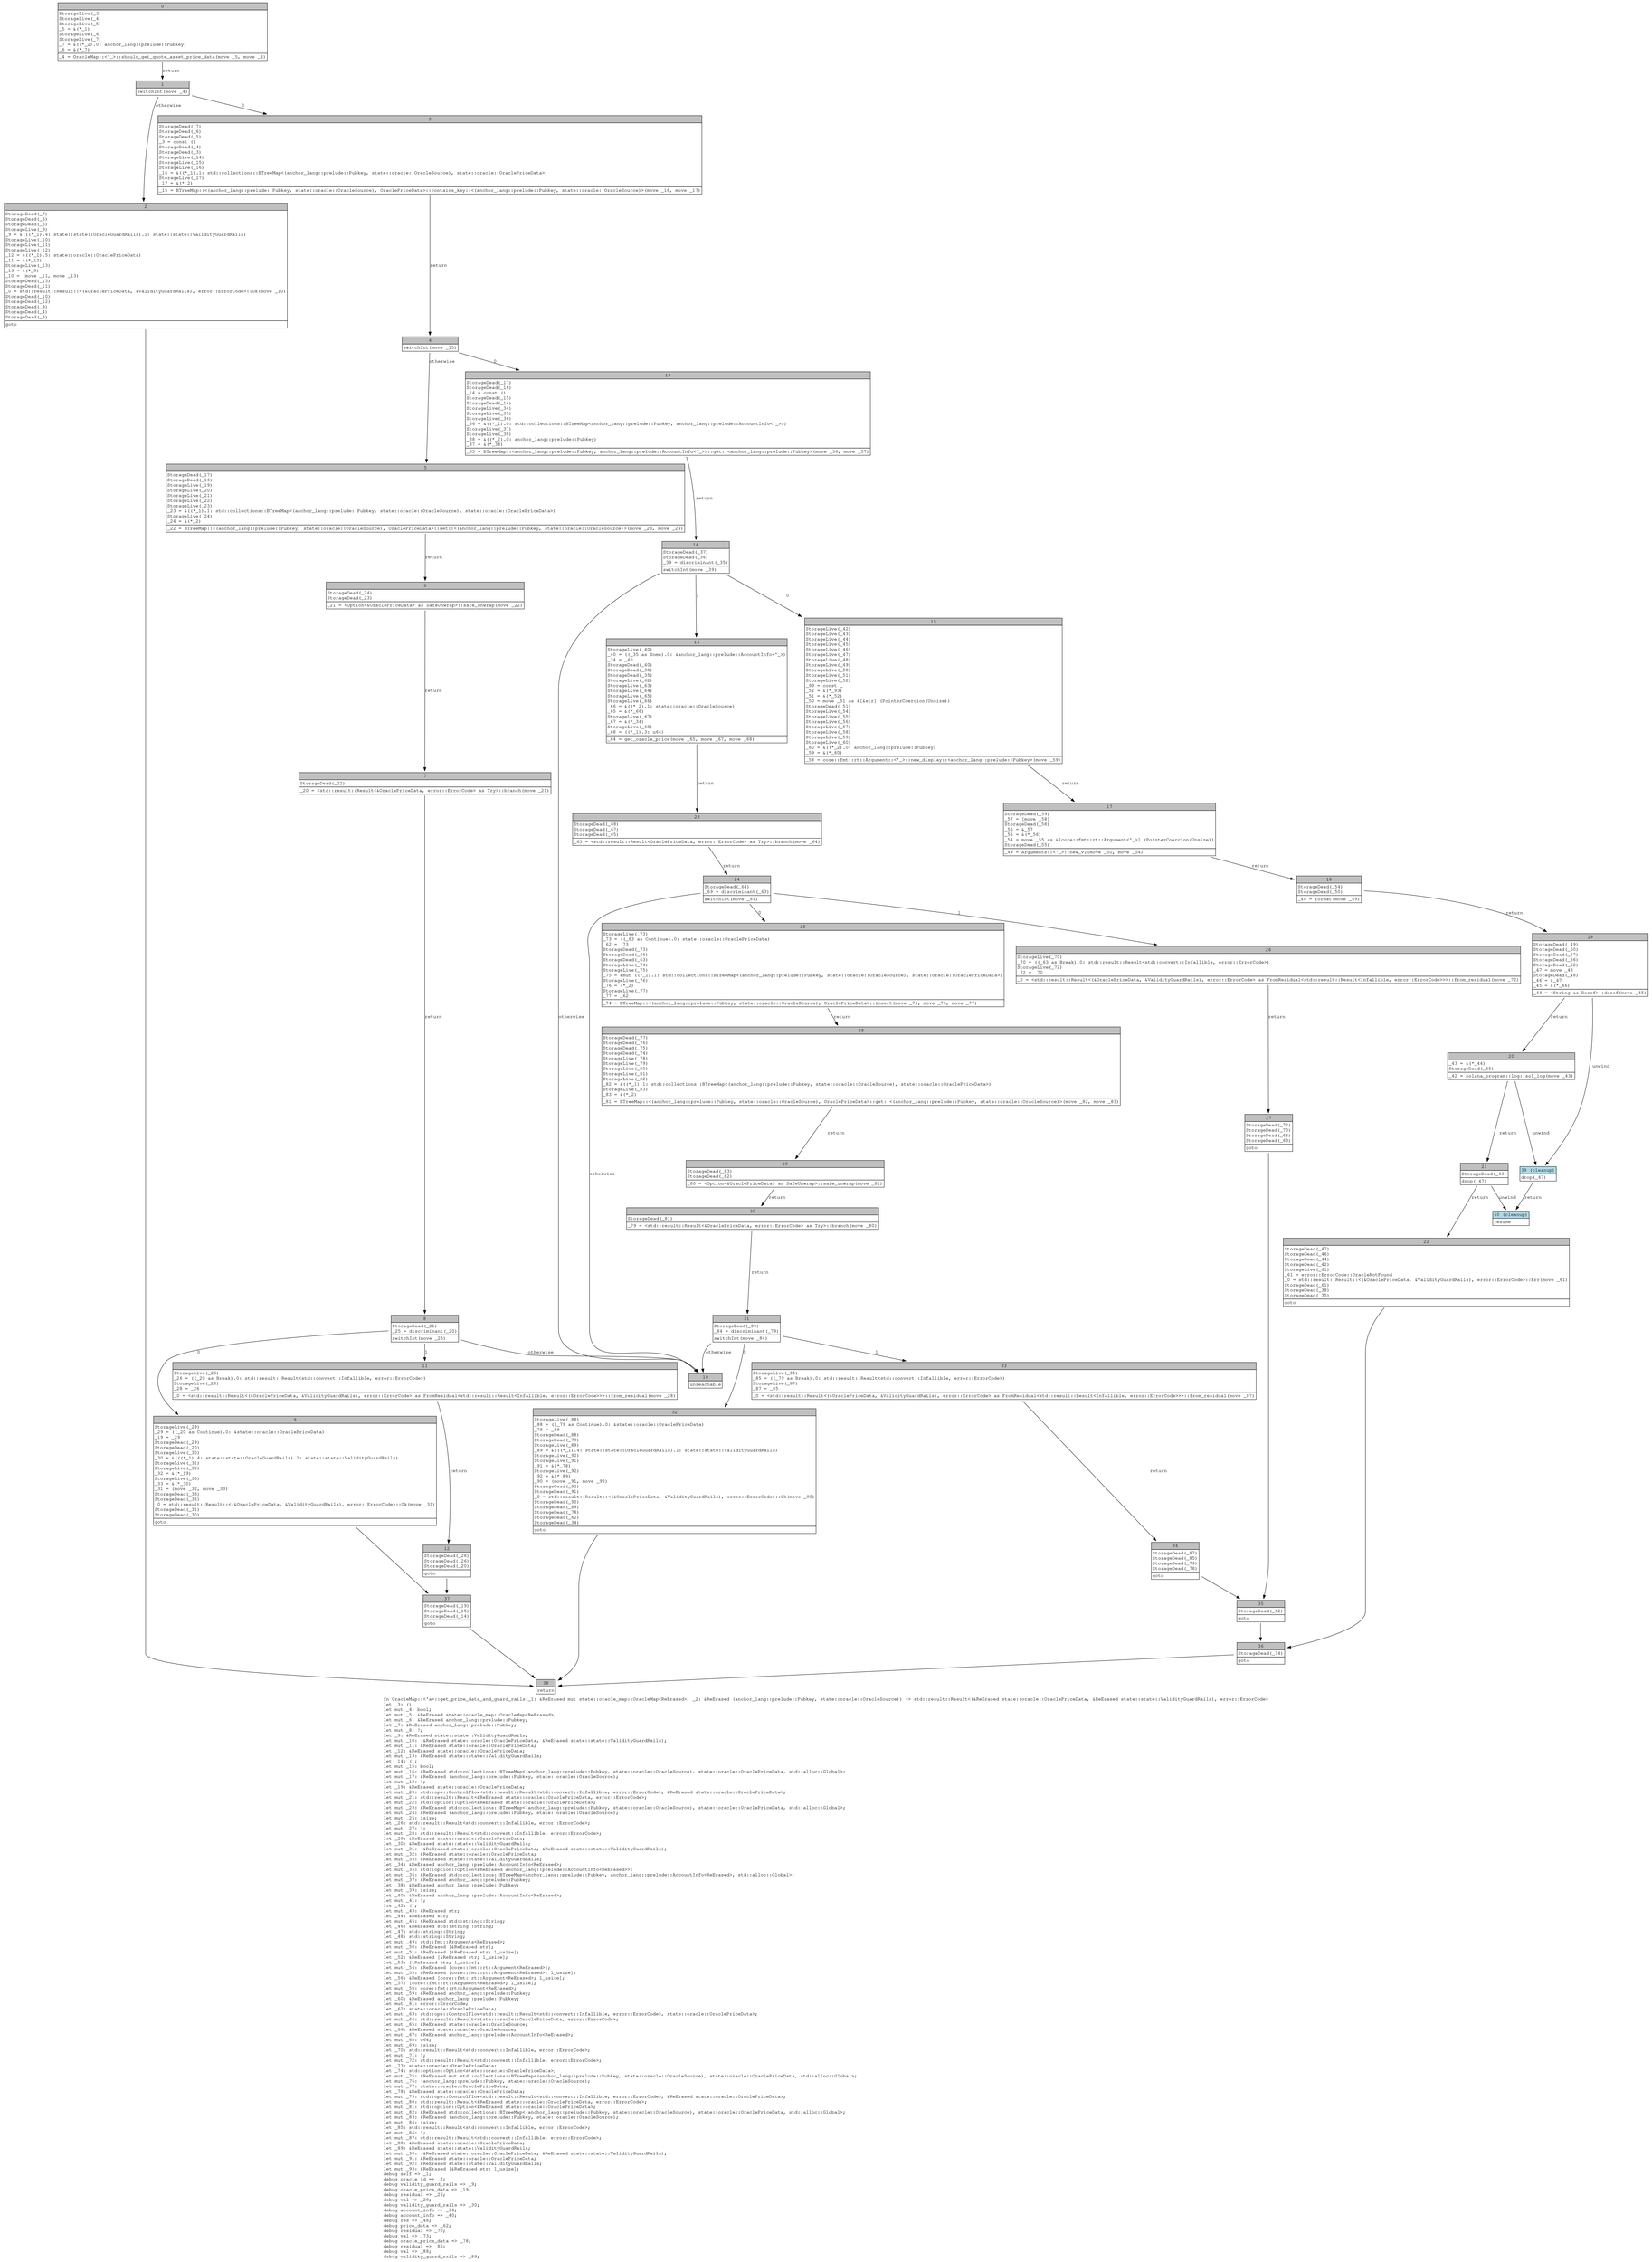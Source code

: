 digraph Mir_0_3600 {
    graph [fontname="Courier, monospace"];
    node [fontname="Courier, monospace"];
    edge [fontname="Courier, monospace"];
    label=<fn OracleMap::&lt;'a&gt;::get_price_data_and_guard_rails(_1: &amp;ReErased mut state::oracle_map::OracleMap&lt;ReErased&gt;, _2: &amp;ReErased (anchor_lang::prelude::Pubkey, state::oracle::OracleSource)) -&gt; std::result::Result&lt;(&amp;ReErased state::oracle::OraclePriceData, &amp;ReErased state::state::ValidityGuardRails), error::ErrorCode&gt;<br align="left"/>let _3: ();<br align="left"/>let mut _4: bool;<br align="left"/>let mut _5: &amp;ReErased state::oracle_map::OracleMap&lt;ReErased&gt;;<br align="left"/>let mut _6: &amp;ReErased anchor_lang::prelude::Pubkey;<br align="left"/>let _7: &amp;ReErased anchor_lang::prelude::Pubkey;<br align="left"/>let mut _8: !;<br align="left"/>let _9: &amp;ReErased state::state::ValidityGuardRails;<br align="left"/>let mut _10: (&amp;ReErased state::oracle::OraclePriceData, &amp;ReErased state::state::ValidityGuardRails);<br align="left"/>let mut _11: &amp;ReErased state::oracle::OraclePriceData;<br align="left"/>let _12: &amp;ReErased state::oracle::OraclePriceData;<br align="left"/>let mut _13: &amp;ReErased state::state::ValidityGuardRails;<br align="left"/>let _14: ();<br align="left"/>let mut _15: bool;<br align="left"/>let mut _16: &amp;ReErased std::collections::BTreeMap&lt;(anchor_lang::prelude::Pubkey, state::oracle::OracleSource), state::oracle::OraclePriceData, std::alloc::Global&gt;;<br align="left"/>let mut _17: &amp;ReErased (anchor_lang::prelude::Pubkey, state::oracle::OracleSource);<br align="left"/>let mut _18: !;<br align="left"/>let _19: &amp;ReErased state::oracle::OraclePriceData;<br align="left"/>let mut _20: std::ops::ControlFlow&lt;std::result::Result&lt;std::convert::Infallible, error::ErrorCode&gt;, &amp;ReErased state::oracle::OraclePriceData&gt;;<br align="left"/>let mut _21: std::result::Result&lt;&amp;ReErased state::oracle::OraclePriceData, error::ErrorCode&gt;;<br align="left"/>let mut _22: std::option::Option&lt;&amp;ReErased state::oracle::OraclePriceData&gt;;<br align="left"/>let mut _23: &amp;ReErased std::collections::BTreeMap&lt;(anchor_lang::prelude::Pubkey, state::oracle::OracleSource), state::oracle::OraclePriceData, std::alloc::Global&gt;;<br align="left"/>let mut _24: &amp;ReErased (anchor_lang::prelude::Pubkey, state::oracle::OracleSource);<br align="left"/>let mut _25: isize;<br align="left"/>let _26: std::result::Result&lt;std::convert::Infallible, error::ErrorCode&gt;;<br align="left"/>let mut _27: !;<br align="left"/>let mut _28: std::result::Result&lt;std::convert::Infallible, error::ErrorCode&gt;;<br align="left"/>let _29: &amp;ReErased state::oracle::OraclePriceData;<br align="left"/>let _30: &amp;ReErased state::state::ValidityGuardRails;<br align="left"/>let mut _31: (&amp;ReErased state::oracle::OraclePriceData, &amp;ReErased state::state::ValidityGuardRails);<br align="left"/>let mut _32: &amp;ReErased state::oracle::OraclePriceData;<br align="left"/>let mut _33: &amp;ReErased state::state::ValidityGuardRails;<br align="left"/>let _34: &amp;ReErased anchor_lang::prelude::AccountInfo&lt;ReErased&gt;;<br align="left"/>let mut _35: std::option::Option&lt;&amp;ReErased anchor_lang::prelude::AccountInfo&lt;ReErased&gt;&gt;;<br align="left"/>let mut _36: &amp;ReErased std::collections::BTreeMap&lt;anchor_lang::prelude::Pubkey, anchor_lang::prelude::AccountInfo&lt;ReErased&gt;, std::alloc::Global&gt;;<br align="left"/>let mut _37: &amp;ReErased anchor_lang::prelude::Pubkey;<br align="left"/>let _38: &amp;ReErased anchor_lang::prelude::Pubkey;<br align="left"/>let mut _39: isize;<br align="left"/>let _40: &amp;ReErased anchor_lang::prelude::AccountInfo&lt;ReErased&gt;;<br align="left"/>let mut _41: !;<br align="left"/>let _42: ();<br align="left"/>let mut _43: &amp;ReErased str;<br align="left"/>let _44: &amp;ReErased str;<br align="left"/>let mut _45: &amp;ReErased std::string::String;<br align="left"/>let _46: &amp;ReErased std::string::String;<br align="left"/>let _47: std::string::String;<br align="left"/>let _48: std::string::String;<br align="left"/>let mut _49: std::fmt::Arguments&lt;ReErased&gt;;<br align="left"/>let mut _50: &amp;ReErased [&amp;ReErased str];<br align="left"/>let mut _51: &amp;ReErased [&amp;ReErased str; 1_usize];<br align="left"/>let _52: &amp;ReErased [&amp;ReErased str; 1_usize];<br align="left"/>let _53: [&amp;ReErased str; 1_usize];<br align="left"/>let mut _54: &amp;ReErased [core::fmt::rt::Argument&lt;ReErased&gt;];<br align="left"/>let mut _55: &amp;ReErased [core::fmt::rt::Argument&lt;ReErased&gt;; 1_usize];<br align="left"/>let _56: &amp;ReErased [core::fmt::rt::Argument&lt;ReErased&gt;; 1_usize];<br align="left"/>let _57: [core::fmt::rt::Argument&lt;ReErased&gt;; 1_usize];<br align="left"/>let mut _58: core::fmt::rt::Argument&lt;ReErased&gt;;<br align="left"/>let mut _59: &amp;ReErased anchor_lang::prelude::Pubkey;<br align="left"/>let _60: &amp;ReErased anchor_lang::prelude::Pubkey;<br align="left"/>let mut _61: error::ErrorCode;<br align="left"/>let _62: state::oracle::OraclePriceData;<br align="left"/>let mut _63: std::ops::ControlFlow&lt;std::result::Result&lt;std::convert::Infallible, error::ErrorCode&gt;, state::oracle::OraclePriceData&gt;;<br align="left"/>let mut _64: std::result::Result&lt;state::oracle::OraclePriceData, error::ErrorCode&gt;;<br align="left"/>let mut _65: &amp;ReErased state::oracle::OracleSource;<br align="left"/>let _66: &amp;ReErased state::oracle::OracleSource;<br align="left"/>let mut _67: &amp;ReErased anchor_lang::prelude::AccountInfo&lt;ReErased&gt;;<br align="left"/>let mut _68: u64;<br align="left"/>let mut _69: isize;<br align="left"/>let _70: std::result::Result&lt;std::convert::Infallible, error::ErrorCode&gt;;<br align="left"/>let mut _71: !;<br align="left"/>let mut _72: std::result::Result&lt;std::convert::Infallible, error::ErrorCode&gt;;<br align="left"/>let _73: state::oracle::OraclePriceData;<br align="left"/>let _74: std::option::Option&lt;state::oracle::OraclePriceData&gt;;<br align="left"/>let mut _75: &amp;ReErased mut std::collections::BTreeMap&lt;(anchor_lang::prelude::Pubkey, state::oracle::OracleSource), state::oracle::OraclePriceData, std::alloc::Global&gt;;<br align="left"/>let mut _76: (anchor_lang::prelude::Pubkey, state::oracle::OracleSource);<br align="left"/>let mut _77: state::oracle::OraclePriceData;<br align="left"/>let _78: &amp;ReErased state::oracle::OraclePriceData;<br align="left"/>let mut _79: std::ops::ControlFlow&lt;std::result::Result&lt;std::convert::Infallible, error::ErrorCode&gt;, &amp;ReErased state::oracle::OraclePriceData&gt;;<br align="left"/>let mut _80: std::result::Result&lt;&amp;ReErased state::oracle::OraclePriceData, error::ErrorCode&gt;;<br align="left"/>let mut _81: std::option::Option&lt;&amp;ReErased state::oracle::OraclePriceData&gt;;<br align="left"/>let mut _82: &amp;ReErased std::collections::BTreeMap&lt;(anchor_lang::prelude::Pubkey, state::oracle::OracleSource), state::oracle::OraclePriceData, std::alloc::Global&gt;;<br align="left"/>let mut _83: &amp;ReErased (anchor_lang::prelude::Pubkey, state::oracle::OracleSource);<br align="left"/>let mut _84: isize;<br align="left"/>let _85: std::result::Result&lt;std::convert::Infallible, error::ErrorCode&gt;;<br align="left"/>let mut _86: !;<br align="left"/>let mut _87: std::result::Result&lt;std::convert::Infallible, error::ErrorCode&gt;;<br align="left"/>let _88: &amp;ReErased state::oracle::OraclePriceData;<br align="left"/>let _89: &amp;ReErased state::state::ValidityGuardRails;<br align="left"/>let mut _90: (&amp;ReErased state::oracle::OraclePriceData, &amp;ReErased state::state::ValidityGuardRails);<br align="left"/>let mut _91: &amp;ReErased state::oracle::OraclePriceData;<br align="left"/>let mut _92: &amp;ReErased state::state::ValidityGuardRails;<br align="left"/>let mut _93: &amp;ReErased [&amp;ReErased str; 1_usize];<br align="left"/>debug self =&gt; _1;<br align="left"/>debug oracle_id =&gt; _2;<br align="left"/>debug validity_guard_rails =&gt; _9;<br align="left"/>debug oracle_price_data =&gt; _19;<br align="left"/>debug residual =&gt; _26;<br align="left"/>debug val =&gt; _29;<br align="left"/>debug validity_guard_rails =&gt; _30;<br align="left"/>debug account_info =&gt; _34;<br align="left"/>debug account_info =&gt; _40;<br align="left"/>debug res =&gt; _48;<br align="left"/>debug price_data =&gt; _62;<br align="left"/>debug residual =&gt; _70;<br align="left"/>debug val =&gt; _73;<br align="left"/>debug oracle_price_data =&gt; _78;<br align="left"/>debug residual =&gt; _85;<br align="left"/>debug val =&gt; _88;<br align="left"/>debug validity_guard_rails =&gt; _89;<br align="left"/>>;
    bb0__0_3600 [shape="none", label=<<table border="0" cellborder="1" cellspacing="0"><tr><td bgcolor="gray" align="center" colspan="1">0</td></tr><tr><td align="left" balign="left">StorageLive(_3)<br/>StorageLive(_4)<br/>StorageLive(_5)<br/>_5 = &amp;(*_1)<br/>StorageLive(_6)<br/>StorageLive(_7)<br/>_7 = &amp;((*_2).0: anchor_lang::prelude::Pubkey)<br/>_6 = &amp;(*_7)<br/></td></tr><tr><td align="left">_4 = OracleMap::&lt;'_&gt;::should_get_quote_asset_price_data(move _5, move _6)</td></tr></table>>];
    bb1__0_3600 [shape="none", label=<<table border="0" cellborder="1" cellspacing="0"><tr><td bgcolor="gray" align="center" colspan="1">1</td></tr><tr><td align="left">switchInt(move _4)</td></tr></table>>];
    bb2__0_3600 [shape="none", label=<<table border="0" cellborder="1" cellspacing="0"><tr><td bgcolor="gray" align="center" colspan="1">2</td></tr><tr><td align="left" balign="left">StorageDead(_7)<br/>StorageDead(_6)<br/>StorageDead(_5)<br/>StorageLive(_9)<br/>_9 = &amp;(((*_1).4: state::state::OracleGuardRails).1: state::state::ValidityGuardRails)<br/>StorageLive(_10)<br/>StorageLive(_11)<br/>StorageLive(_12)<br/>_12 = &amp;((*_1).5: state::oracle::OraclePriceData)<br/>_11 = &amp;(*_12)<br/>StorageLive(_13)<br/>_13 = &amp;(*_9)<br/>_10 = (move _11, move _13)<br/>StorageDead(_13)<br/>StorageDead(_11)<br/>_0 = std::result::Result::&lt;(&amp;OraclePriceData, &amp;ValidityGuardRails), error::ErrorCode&gt;::Ok(move _10)<br/>StorageDead(_10)<br/>StorageDead(_12)<br/>StorageDead(_9)<br/>StorageDead(_4)<br/>StorageDead(_3)<br/></td></tr><tr><td align="left">goto</td></tr></table>>];
    bb3__0_3600 [shape="none", label=<<table border="0" cellborder="1" cellspacing="0"><tr><td bgcolor="gray" align="center" colspan="1">3</td></tr><tr><td align="left" balign="left">StorageDead(_7)<br/>StorageDead(_6)<br/>StorageDead(_5)<br/>_3 = const ()<br/>StorageDead(_4)<br/>StorageDead(_3)<br/>StorageLive(_14)<br/>StorageLive(_15)<br/>StorageLive(_16)<br/>_16 = &amp;((*_1).1: std::collections::BTreeMap&lt;(anchor_lang::prelude::Pubkey, state::oracle::OracleSource), state::oracle::OraclePriceData&gt;)<br/>StorageLive(_17)<br/>_17 = &amp;(*_2)<br/></td></tr><tr><td align="left">_15 = BTreeMap::&lt;(anchor_lang::prelude::Pubkey, state::oracle::OracleSource), OraclePriceData&gt;::contains_key::&lt;(anchor_lang::prelude::Pubkey, state::oracle::OracleSource)&gt;(move _16, move _17)</td></tr></table>>];
    bb4__0_3600 [shape="none", label=<<table border="0" cellborder="1" cellspacing="0"><tr><td bgcolor="gray" align="center" colspan="1">4</td></tr><tr><td align="left">switchInt(move _15)</td></tr></table>>];
    bb5__0_3600 [shape="none", label=<<table border="0" cellborder="1" cellspacing="0"><tr><td bgcolor="gray" align="center" colspan="1">5</td></tr><tr><td align="left" balign="left">StorageDead(_17)<br/>StorageDead(_16)<br/>StorageLive(_19)<br/>StorageLive(_20)<br/>StorageLive(_21)<br/>StorageLive(_22)<br/>StorageLive(_23)<br/>_23 = &amp;((*_1).1: std::collections::BTreeMap&lt;(anchor_lang::prelude::Pubkey, state::oracle::OracleSource), state::oracle::OraclePriceData&gt;)<br/>StorageLive(_24)<br/>_24 = &amp;(*_2)<br/></td></tr><tr><td align="left">_22 = BTreeMap::&lt;(anchor_lang::prelude::Pubkey, state::oracle::OracleSource), OraclePriceData&gt;::get::&lt;(anchor_lang::prelude::Pubkey, state::oracle::OracleSource)&gt;(move _23, move _24)</td></tr></table>>];
    bb6__0_3600 [shape="none", label=<<table border="0" cellborder="1" cellspacing="0"><tr><td bgcolor="gray" align="center" colspan="1">6</td></tr><tr><td align="left" balign="left">StorageDead(_24)<br/>StorageDead(_23)<br/></td></tr><tr><td align="left">_21 = &lt;Option&lt;&amp;OraclePriceData&gt; as SafeUnwrap&gt;::safe_unwrap(move _22)</td></tr></table>>];
    bb7__0_3600 [shape="none", label=<<table border="0" cellborder="1" cellspacing="0"><tr><td bgcolor="gray" align="center" colspan="1">7</td></tr><tr><td align="left" balign="left">StorageDead(_22)<br/></td></tr><tr><td align="left">_20 = &lt;std::result::Result&lt;&amp;OraclePriceData, error::ErrorCode&gt; as Try&gt;::branch(move _21)</td></tr></table>>];
    bb8__0_3600 [shape="none", label=<<table border="0" cellborder="1" cellspacing="0"><tr><td bgcolor="gray" align="center" colspan="1">8</td></tr><tr><td align="left" balign="left">StorageDead(_21)<br/>_25 = discriminant(_20)<br/></td></tr><tr><td align="left">switchInt(move _25)</td></tr></table>>];
    bb9__0_3600 [shape="none", label=<<table border="0" cellborder="1" cellspacing="0"><tr><td bgcolor="gray" align="center" colspan="1">9</td></tr><tr><td align="left" balign="left">StorageLive(_29)<br/>_29 = ((_20 as Continue).0: &amp;state::oracle::OraclePriceData)<br/>_19 = _29<br/>StorageDead(_29)<br/>StorageDead(_20)<br/>StorageLive(_30)<br/>_30 = &amp;(((*_1).4: state::state::OracleGuardRails).1: state::state::ValidityGuardRails)<br/>StorageLive(_31)<br/>StorageLive(_32)<br/>_32 = &amp;(*_19)<br/>StorageLive(_33)<br/>_33 = &amp;(*_30)<br/>_31 = (move _32, move _33)<br/>StorageDead(_33)<br/>StorageDead(_32)<br/>_0 = std::result::Result::&lt;(&amp;OraclePriceData, &amp;ValidityGuardRails), error::ErrorCode&gt;::Ok(move _31)<br/>StorageDead(_31)<br/>StorageDead(_30)<br/></td></tr><tr><td align="left">goto</td></tr></table>>];
    bb10__0_3600 [shape="none", label=<<table border="0" cellborder="1" cellspacing="0"><tr><td bgcolor="gray" align="center" colspan="1">10</td></tr><tr><td align="left">unreachable</td></tr></table>>];
    bb11__0_3600 [shape="none", label=<<table border="0" cellborder="1" cellspacing="0"><tr><td bgcolor="gray" align="center" colspan="1">11</td></tr><tr><td align="left" balign="left">StorageLive(_26)<br/>_26 = ((_20 as Break).0: std::result::Result&lt;std::convert::Infallible, error::ErrorCode&gt;)<br/>StorageLive(_28)<br/>_28 = _26<br/></td></tr><tr><td align="left">_0 = &lt;std::result::Result&lt;(&amp;OraclePriceData, &amp;ValidityGuardRails), error::ErrorCode&gt; as FromResidual&lt;std::result::Result&lt;Infallible, error::ErrorCode&gt;&gt;&gt;::from_residual(move _28)</td></tr></table>>];
    bb12__0_3600 [shape="none", label=<<table border="0" cellborder="1" cellspacing="0"><tr><td bgcolor="gray" align="center" colspan="1">12</td></tr><tr><td align="left" balign="left">StorageDead(_28)<br/>StorageDead(_26)<br/>StorageDead(_20)<br/></td></tr><tr><td align="left">goto</td></tr></table>>];
    bb13__0_3600 [shape="none", label=<<table border="0" cellborder="1" cellspacing="0"><tr><td bgcolor="gray" align="center" colspan="1">13</td></tr><tr><td align="left" balign="left">StorageDead(_17)<br/>StorageDead(_16)<br/>_14 = const ()<br/>StorageDead(_15)<br/>StorageDead(_14)<br/>StorageLive(_34)<br/>StorageLive(_35)<br/>StorageLive(_36)<br/>_36 = &amp;((*_1).0: std::collections::BTreeMap&lt;anchor_lang::prelude::Pubkey, anchor_lang::prelude::AccountInfo&lt;'_&gt;&gt;)<br/>StorageLive(_37)<br/>StorageLive(_38)<br/>_38 = &amp;((*_2).0: anchor_lang::prelude::Pubkey)<br/>_37 = &amp;(*_38)<br/></td></tr><tr><td align="left">_35 = BTreeMap::&lt;anchor_lang::prelude::Pubkey, anchor_lang::prelude::AccountInfo&lt;'_&gt;&gt;::get::&lt;anchor_lang::prelude::Pubkey&gt;(move _36, move _37)</td></tr></table>>];
    bb14__0_3600 [shape="none", label=<<table border="0" cellborder="1" cellspacing="0"><tr><td bgcolor="gray" align="center" colspan="1">14</td></tr><tr><td align="left" balign="left">StorageDead(_37)<br/>StorageDead(_36)<br/>_39 = discriminant(_35)<br/></td></tr><tr><td align="left">switchInt(move _39)</td></tr></table>>];
    bb15__0_3600 [shape="none", label=<<table border="0" cellborder="1" cellspacing="0"><tr><td bgcolor="gray" align="center" colspan="1">15</td></tr><tr><td align="left" balign="left">StorageLive(_42)<br/>StorageLive(_43)<br/>StorageLive(_44)<br/>StorageLive(_45)<br/>StorageLive(_46)<br/>StorageLive(_47)<br/>StorageLive(_48)<br/>StorageLive(_49)<br/>StorageLive(_50)<br/>StorageLive(_51)<br/>StorageLive(_52)<br/>_93 = const _<br/>_52 = &amp;(*_93)<br/>_51 = &amp;(*_52)<br/>_50 = move _51 as &amp;[&amp;str] (PointerCoercion(Unsize))<br/>StorageDead(_51)<br/>StorageLive(_54)<br/>StorageLive(_55)<br/>StorageLive(_56)<br/>StorageLive(_57)<br/>StorageLive(_58)<br/>StorageLive(_59)<br/>StorageLive(_60)<br/>_60 = &amp;((*_2).0: anchor_lang::prelude::Pubkey)<br/>_59 = &amp;(*_60)<br/></td></tr><tr><td align="left">_58 = core::fmt::rt::Argument::&lt;'_&gt;::new_display::&lt;anchor_lang::prelude::Pubkey&gt;(move _59)</td></tr></table>>];
    bb16__0_3600 [shape="none", label=<<table border="0" cellborder="1" cellspacing="0"><tr><td bgcolor="gray" align="center" colspan="1">16</td></tr><tr><td align="left" balign="left">StorageLive(_40)<br/>_40 = ((_35 as Some).0: &amp;anchor_lang::prelude::AccountInfo&lt;'_&gt;)<br/>_34 = _40<br/>StorageDead(_40)<br/>StorageDead(_38)<br/>StorageDead(_35)<br/>StorageLive(_62)<br/>StorageLive(_63)<br/>StorageLive(_64)<br/>StorageLive(_65)<br/>StorageLive(_66)<br/>_66 = &amp;((*_2).1: state::oracle::OracleSource)<br/>_65 = &amp;(*_66)<br/>StorageLive(_67)<br/>_67 = &amp;(*_34)<br/>StorageLive(_68)<br/>_68 = ((*_1).3: u64)<br/></td></tr><tr><td align="left">_64 = get_oracle_price(move _65, move _67, move _68)</td></tr></table>>];
    bb17__0_3600 [shape="none", label=<<table border="0" cellborder="1" cellspacing="0"><tr><td bgcolor="gray" align="center" colspan="1">17</td></tr><tr><td align="left" balign="left">StorageDead(_59)<br/>_57 = [move _58]<br/>StorageDead(_58)<br/>_56 = &amp;_57<br/>_55 = &amp;(*_56)<br/>_54 = move _55 as &amp;[core::fmt::rt::Argument&lt;'_&gt;] (PointerCoercion(Unsize))<br/>StorageDead(_55)<br/></td></tr><tr><td align="left">_49 = Arguments::&lt;'_&gt;::new_v1(move _50, move _54)</td></tr></table>>];
    bb18__0_3600 [shape="none", label=<<table border="0" cellborder="1" cellspacing="0"><tr><td bgcolor="gray" align="center" colspan="1">18</td></tr><tr><td align="left" balign="left">StorageDead(_54)<br/>StorageDead(_50)<br/></td></tr><tr><td align="left">_48 = format(move _49)</td></tr></table>>];
    bb19__0_3600 [shape="none", label=<<table border="0" cellborder="1" cellspacing="0"><tr><td bgcolor="gray" align="center" colspan="1">19</td></tr><tr><td align="left" balign="left">StorageDead(_49)<br/>StorageDead(_60)<br/>StorageDead(_57)<br/>StorageDead(_56)<br/>StorageDead(_52)<br/>_47 = move _48<br/>StorageDead(_48)<br/>_46 = &amp;_47<br/>_45 = &amp;(*_46)<br/></td></tr><tr><td align="left">_44 = &lt;String as Deref&gt;::deref(move _45)</td></tr></table>>];
    bb20__0_3600 [shape="none", label=<<table border="0" cellborder="1" cellspacing="0"><tr><td bgcolor="gray" align="center" colspan="1">20</td></tr><tr><td align="left" balign="left">_43 = &amp;(*_44)<br/>StorageDead(_45)<br/></td></tr><tr><td align="left">_42 = solana_program::log::sol_log(move _43)</td></tr></table>>];
    bb21__0_3600 [shape="none", label=<<table border="0" cellborder="1" cellspacing="0"><tr><td bgcolor="gray" align="center" colspan="1">21</td></tr><tr><td align="left" balign="left">StorageDead(_43)<br/></td></tr><tr><td align="left">drop(_47)</td></tr></table>>];
    bb22__0_3600 [shape="none", label=<<table border="0" cellborder="1" cellspacing="0"><tr><td bgcolor="gray" align="center" colspan="1">22</td></tr><tr><td align="left" balign="left">StorageDead(_47)<br/>StorageDead(_46)<br/>StorageDead(_44)<br/>StorageDead(_42)<br/>StorageLive(_61)<br/>_61 = error::ErrorCode::OracleNotFound<br/>_0 = std::result::Result::&lt;(&amp;OraclePriceData, &amp;ValidityGuardRails), error::ErrorCode&gt;::Err(move _61)<br/>StorageDead(_61)<br/>StorageDead(_38)<br/>StorageDead(_35)<br/></td></tr><tr><td align="left">goto</td></tr></table>>];
    bb23__0_3600 [shape="none", label=<<table border="0" cellborder="1" cellspacing="0"><tr><td bgcolor="gray" align="center" colspan="1">23</td></tr><tr><td align="left" balign="left">StorageDead(_68)<br/>StorageDead(_67)<br/>StorageDead(_65)<br/></td></tr><tr><td align="left">_63 = &lt;std::result::Result&lt;OraclePriceData, error::ErrorCode&gt; as Try&gt;::branch(move _64)</td></tr></table>>];
    bb24__0_3600 [shape="none", label=<<table border="0" cellborder="1" cellspacing="0"><tr><td bgcolor="gray" align="center" colspan="1">24</td></tr><tr><td align="left" balign="left">StorageDead(_64)<br/>_69 = discriminant(_63)<br/></td></tr><tr><td align="left">switchInt(move _69)</td></tr></table>>];
    bb25__0_3600 [shape="none", label=<<table border="0" cellborder="1" cellspacing="0"><tr><td bgcolor="gray" align="center" colspan="1">25</td></tr><tr><td align="left" balign="left">StorageLive(_73)<br/>_73 = ((_63 as Continue).0: state::oracle::OraclePriceData)<br/>_62 = _73<br/>StorageDead(_73)<br/>StorageDead(_66)<br/>StorageDead(_63)<br/>StorageLive(_74)<br/>StorageLive(_75)<br/>_75 = &amp;mut ((*_1).1: std::collections::BTreeMap&lt;(anchor_lang::prelude::Pubkey, state::oracle::OracleSource), state::oracle::OraclePriceData&gt;)<br/>StorageLive(_76)<br/>_76 = (*_2)<br/>StorageLive(_77)<br/>_77 = _62<br/></td></tr><tr><td align="left">_74 = BTreeMap::&lt;(anchor_lang::prelude::Pubkey, state::oracle::OracleSource), OraclePriceData&gt;::insert(move _75, move _76, move _77)</td></tr></table>>];
    bb26__0_3600 [shape="none", label=<<table border="0" cellborder="1" cellspacing="0"><tr><td bgcolor="gray" align="center" colspan="1">26</td></tr><tr><td align="left" balign="left">StorageLive(_70)<br/>_70 = ((_63 as Break).0: std::result::Result&lt;std::convert::Infallible, error::ErrorCode&gt;)<br/>StorageLive(_72)<br/>_72 = _70<br/></td></tr><tr><td align="left">_0 = &lt;std::result::Result&lt;(&amp;OraclePriceData, &amp;ValidityGuardRails), error::ErrorCode&gt; as FromResidual&lt;std::result::Result&lt;Infallible, error::ErrorCode&gt;&gt;&gt;::from_residual(move _72)</td></tr></table>>];
    bb27__0_3600 [shape="none", label=<<table border="0" cellborder="1" cellspacing="0"><tr><td bgcolor="gray" align="center" colspan="1">27</td></tr><tr><td align="left" balign="left">StorageDead(_72)<br/>StorageDead(_70)<br/>StorageDead(_66)<br/>StorageDead(_63)<br/></td></tr><tr><td align="left">goto</td></tr></table>>];
    bb28__0_3600 [shape="none", label=<<table border="0" cellborder="1" cellspacing="0"><tr><td bgcolor="gray" align="center" colspan="1">28</td></tr><tr><td align="left" balign="left">StorageDead(_77)<br/>StorageDead(_76)<br/>StorageDead(_75)<br/>StorageDead(_74)<br/>StorageLive(_78)<br/>StorageLive(_79)<br/>StorageLive(_80)<br/>StorageLive(_81)<br/>StorageLive(_82)<br/>_82 = &amp;((*_1).1: std::collections::BTreeMap&lt;(anchor_lang::prelude::Pubkey, state::oracle::OracleSource), state::oracle::OraclePriceData&gt;)<br/>StorageLive(_83)<br/>_83 = &amp;(*_2)<br/></td></tr><tr><td align="left">_81 = BTreeMap::&lt;(anchor_lang::prelude::Pubkey, state::oracle::OracleSource), OraclePriceData&gt;::get::&lt;(anchor_lang::prelude::Pubkey, state::oracle::OracleSource)&gt;(move _82, move _83)</td></tr></table>>];
    bb29__0_3600 [shape="none", label=<<table border="0" cellborder="1" cellspacing="0"><tr><td bgcolor="gray" align="center" colspan="1">29</td></tr><tr><td align="left" balign="left">StorageDead(_83)<br/>StorageDead(_82)<br/></td></tr><tr><td align="left">_80 = &lt;Option&lt;&amp;OraclePriceData&gt; as SafeUnwrap&gt;::safe_unwrap(move _81)</td></tr></table>>];
    bb30__0_3600 [shape="none", label=<<table border="0" cellborder="1" cellspacing="0"><tr><td bgcolor="gray" align="center" colspan="1">30</td></tr><tr><td align="left" balign="left">StorageDead(_81)<br/></td></tr><tr><td align="left">_79 = &lt;std::result::Result&lt;&amp;OraclePriceData, error::ErrorCode&gt; as Try&gt;::branch(move _80)</td></tr></table>>];
    bb31__0_3600 [shape="none", label=<<table border="0" cellborder="1" cellspacing="0"><tr><td bgcolor="gray" align="center" colspan="1">31</td></tr><tr><td align="left" balign="left">StorageDead(_80)<br/>_84 = discriminant(_79)<br/></td></tr><tr><td align="left">switchInt(move _84)</td></tr></table>>];
    bb32__0_3600 [shape="none", label=<<table border="0" cellborder="1" cellspacing="0"><tr><td bgcolor="gray" align="center" colspan="1">32</td></tr><tr><td align="left" balign="left">StorageLive(_88)<br/>_88 = ((_79 as Continue).0: &amp;state::oracle::OraclePriceData)<br/>_78 = _88<br/>StorageDead(_88)<br/>StorageDead(_79)<br/>StorageLive(_89)<br/>_89 = &amp;(((*_1).4: state::state::OracleGuardRails).1: state::state::ValidityGuardRails)<br/>StorageLive(_90)<br/>StorageLive(_91)<br/>_91 = &amp;(*_78)<br/>StorageLive(_92)<br/>_92 = &amp;(*_89)<br/>_90 = (move _91, move _92)<br/>StorageDead(_92)<br/>StorageDead(_91)<br/>_0 = std::result::Result::&lt;(&amp;OraclePriceData, &amp;ValidityGuardRails), error::ErrorCode&gt;::Ok(move _90)<br/>StorageDead(_90)<br/>StorageDead(_89)<br/>StorageDead(_78)<br/>StorageDead(_62)<br/>StorageDead(_34)<br/></td></tr><tr><td align="left">goto</td></tr></table>>];
    bb33__0_3600 [shape="none", label=<<table border="0" cellborder="1" cellspacing="0"><tr><td bgcolor="gray" align="center" colspan="1">33</td></tr><tr><td align="left" balign="left">StorageLive(_85)<br/>_85 = ((_79 as Break).0: std::result::Result&lt;std::convert::Infallible, error::ErrorCode&gt;)<br/>StorageLive(_87)<br/>_87 = _85<br/></td></tr><tr><td align="left">_0 = &lt;std::result::Result&lt;(&amp;OraclePriceData, &amp;ValidityGuardRails), error::ErrorCode&gt; as FromResidual&lt;std::result::Result&lt;Infallible, error::ErrorCode&gt;&gt;&gt;::from_residual(move _87)</td></tr></table>>];
    bb34__0_3600 [shape="none", label=<<table border="0" cellborder="1" cellspacing="0"><tr><td bgcolor="gray" align="center" colspan="1">34</td></tr><tr><td align="left" balign="left">StorageDead(_87)<br/>StorageDead(_85)<br/>StorageDead(_79)<br/>StorageDead(_78)<br/></td></tr><tr><td align="left">goto</td></tr></table>>];
    bb35__0_3600 [shape="none", label=<<table border="0" cellborder="1" cellspacing="0"><tr><td bgcolor="gray" align="center" colspan="1">35</td></tr><tr><td align="left" balign="left">StorageDead(_62)<br/></td></tr><tr><td align="left">goto</td></tr></table>>];
    bb36__0_3600 [shape="none", label=<<table border="0" cellborder="1" cellspacing="0"><tr><td bgcolor="gray" align="center" colspan="1">36</td></tr><tr><td align="left" balign="left">StorageDead(_34)<br/></td></tr><tr><td align="left">goto</td></tr></table>>];
    bb37__0_3600 [shape="none", label=<<table border="0" cellborder="1" cellspacing="0"><tr><td bgcolor="gray" align="center" colspan="1">37</td></tr><tr><td align="left" balign="left">StorageDead(_19)<br/>StorageDead(_15)<br/>StorageDead(_14)<br/></td></tr><tr><td align="left">goto</td></tr></table>>];
    bb38__0_3600 [shape="none", label=<<table border="0" cellborder="1" cellspacing="0"><tr><td bgcolor="gray" align="center" colspan="1">38</td></tr><tr><td align="left">return</td></tr></table>>];
    bb39__0_3600 [shape="none", label=<<table border="0" cellborder="1" cellspacing="0"><tr><td bgcolor="lightblue" align="center" colspan="1">39 (cleanup)</td></tr><tr><td align="left">drop(_47)</td></tr></table>>];
    bb40__0_3600 [shape="none", label=<<table border="0" cellborder="1" cellspacing="0"><tr><td bgcolor="lightblue" align="center" colspan="1">40 (cleanup)</td></tr><tr><td align="left">resume</td></tr></table>>];
    bb0__0_3600 -> bb1__0_3600 [label="return"];
    bb1__0_3600 -> bb3__0_3600 [label="0"];
    bb1__0_3600 -> bb2__0_3600 [label="otherwise"];
    bb2__0_3600 -> bb38__0_3600 [label=""];
    bb3__0_3600 -> bb4__0_3600 [label="return"];
    bb4__0_3600 -> bb13__0_3600 [label="0"];
    bb4__0_3600 -> bb5__0_3600 [label="otherwise"];
    bb5__0_3600 -> bb6__0_3600 [label="return"];
    bb6__0_3600 -> bb7__0_3600 [label="return"];
    bb7__0_3600 -> bb8__0_3600 [label="return"];
    bb8__0_3600 -> bb9__0_3600 [label="0"];
    bb8__0_3600 -> bb11__0_3600 [label="1"];
    bb8__0_3600 -> bb10__0_3600 [label="otherwise"];
    bb9__0_3600 -> bb37__0_3600 [label=""];
    bb11__0_3600 -> bb12__0_3600 [label="return"];
    bb12__0_3600 -> bb37__0_3600 [label=""];
    bb13__0_3600 -> bb14__0_3600 [label="return"];
    bb14__0_3600 -> bb15__0_3600 [label="0"];
    bb14__0_3600 -> bb16__0_3600 [label="1"];
    bb14__0_3600 -> bb10__0_3600 [label="otherwise"];
    bb15__0_3600 -> bb17__0_3600 [label="return"];
    bb16__0_3600 -> bb23__0_3600 [label="return"];
    bb17__0_3600 -> bb18__0_3600 [label="return"];
    bb18__0_3600 -> bb19__0_3600 [label="return"];
    bb19__0_3600 -> bb20__0_3600 [label="return"];
    bb19__0_3600 -> bb39__0_3600 [label="unwind"];
    bb20__0_3600 -> bb21__0_3600 [label="return"];
    bb20__0_3600 -> bb39__0_3600 [label="unwind"];
    bb21__0_3600 -> bb22__0_3600 [label="return"];
    bb21__0_3600 -> bb40__0_3600 [label="unwind"];
    bb22__0_3600 -> bb36__0_3600 [label=""];
    bb23__0_3600 -> bb24__0_3600 [label="return"];
    bb24__0_3600 -> bb25__0_3600 [label="0"];
    bb24__0_3600 -> bb26__0_3600 [label="1"];
    bb24__0_3600 -> bb10__0_3600 [label="otherwise"];
    bb25__0_3600 -> bb28__0_3600 [label="return"];
    bb26__0_3600 -> bb27__0_3600 [label="return"];
    bb27__0_3600 -> bb35__0_3600 [label=""];
    bb28__0_3600 -> bb29__0_3600 [label="return"];
    bb29__0_3600 -> bb30__0_3600 [label="return"];
    bb30__0_3600 -> bb31__0_3600 [label="return"];
    bb31__0_3600 -> bb32__0_3600 [label="0"];
    bb31__0_3600 -> bb33__0_3600 [label="1"];
    bb31__0_3600 -> bb10__0_3600 [label="otherwise"];
    bb32__0_3600 -> bb38__0_3600 [label=""];
    bb33__0_3600 -> bb34__0_3600 [label="return"];
    bb34__0_3600 -> bb35__0_3600 [label=""];
    bb35__0_3600 -> bb36__0_3600 [label=""];
    bb36__0_3600 -> bb38__0_3600 [label=""];
    bb37__0_3600 -> bb38__0_3600 [label=""];
    bb39__0_3600 -> bb40__0_3600 [label="return"];
}
